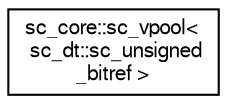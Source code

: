digraph "Graphical Class Hierarchy"
{
  edge [fontname="FreeSans",fontsize="10",labelfontname="FreeSans",labelfontsize="10"];
  node [fontname="FreeSans",fontsize="10",shape=record];
  rankdir="LR";
  Node0 [label="sc_core::sc_vpool\<\l sc_dt::sc_unsigned\l_bitref \>",height=0.2,width=0.4,color="black", fillcolor="white", style="filled",URL="$a02128.html"];
}
